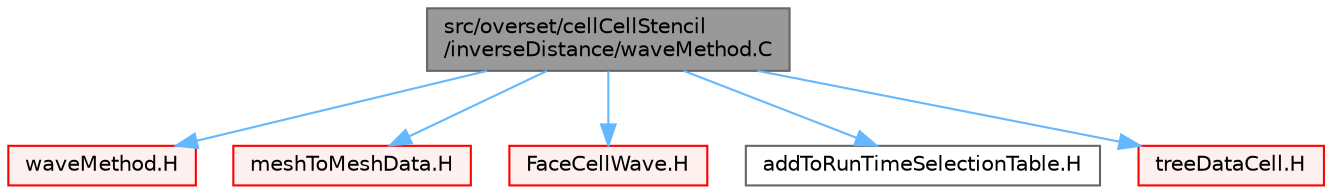 digraph "src/overset/cellCellStencil/inverseDistance/waveMethod.C"
{
 // LATEX_PDF_SIZE
  bgcolor="transparent";
  edge [fontname=Helvetica,fontsize=10,labelfontname=Helvetica,labelfontsize=10];
  node [fontname=Helvetica,fontsize=10,shape=box,height=0.2,width=0.4];
  Node1 [id="Node000001",label="src/overset/cellCellStencil\l/inverseDistance/waveMethod.C",height=0.2,width=0.4,color="gray40", fillcolor="grey60", style="filled", fontcolor="black",tooltip=" "];
  Node1 -> Node2 [id="edge1_Node000001_Node000002",color="steelblue1",style="solid",tooltip=" "];
  Node2 [id="Node000002",label="waveMethod.H",height=0.2,width=0.4,color="red", fillcolor="#FFF0F0", style="filled",URL="$waveMethod_8H.html",tooltip=" "];
  Node1 -> Node283 [id="edge2_Node000001_Node000283",color="steelblue1",style="solid",tooltip=" "];
  Node283 [id="Node000283",label="meshToMeshData.H",height=0.2,width=0.4,color="red", fillcolor="#FFF0F0", style="filled",URL="$meshToMeshData_8H.html",tooltip=" "];
  Node1 -> Node285 [id="edge3_Node000001_Node000285",color="steelblue1",style="solid",tooltip=" "];
  Node285 [id="Node000285",label="FaceCellWave.H",height=0.2,width=0.4,color="red", fillcolor="#FFF0F0", style="filled",URL="$FaceCellWave_8H.html",tooltip=" "];
  Node1 -> Node288 [id="edge4_Node000001_Node000288",color="steelblue1",style="solid",tooltip=" "];
  Node288 [id="Node000288",label="addToRunTimeSelectionTable.H",height=0.2,width=0.4,color="grey40", fillcolor="white", style="filled",URL="$addToRunTimeSelectionTable_8H.html",tooltip="Macros for easy insertion into run-time selection tables."];
  Node1 -> Node289 [id="edge5_Node000001_Node000289",color="steelblue1",style="solid",tooltip=" "];
  Node289 [id="Node000289",label="treeDataCell.H",height=0.2,width=0.4,color="red", fillcolor="#FFF0F0", style="filled",URL="$treeDataCell_8H.html",tooltip=" "];
}
